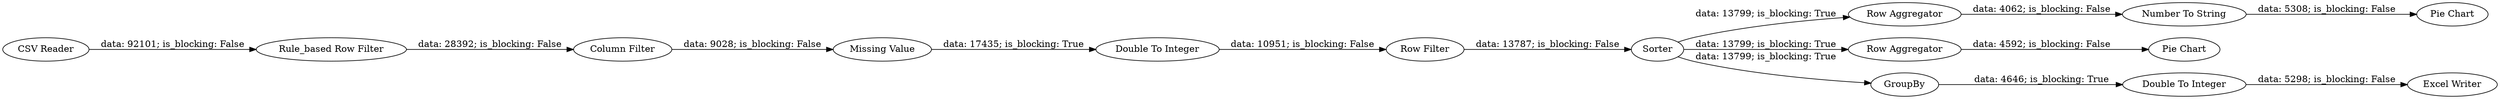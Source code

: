 digraph {
	"-1051129970181724869_35" [label="Double To Integer"]
	"-1051129970181724869_44" [label="Number To String"]
	"-1051129970181724869_34" [label="Missing Value"]
	"-1051129970181724869_45" [label="Pie Chart"]
	"-1051129970181724869_38" [label="Row Aggregator"]
	"-1051129970181724869_36" [label="Column Filter"]
	"-1051129970181724869_42" [label="Double To Integer"]
	"-1051129970181724869_33" [label="CSV Reader"]
	"-1051129970181724869_13" [label="Rule_based Row Filter"]
	"-1051129970181724869_41" [label=Sorter]
	"-1051129970181724869_40" [label="Row Filter"]
	"-1051129970181724869_39" [label="Row Aggregator"]
	"-1051129970181724869_37" [label=GroupBy]
	"-1051129970181724869_43" [label="Excel Writer"]
	"-1051129970181724869_47" [label="Pie Chart"]
	"-1051129970181724869_33" -> "-1051129970181724869_13" [label="data: 92101; is_blocking: False"]
	"-1051129970181724869_34" -> "-1051129970181724869_35" [label="data: 17435; is_blocking: True"]
	"-1051129970181724869_39" -> "-1051129970181724869_47" [label="data: 4592; is_blocking: False"]
	"-1051129970181724869_41" -> "-1051129970181724869_38" [label="data: 13799; is_blocking: True"]
	"-1051129970181724869_37" -> "-1051129970181724869_42" [label="data: 4646; is_blocking: True"]
	"-1051129970181724869_41" -> "-1051129970181724869_39" [label="data: 13799; is_blocking: True"]
	"-1051129970181724869_35" -> "-1051129970181724869_40" [label="data: 10951; is_blocking: False"]
	"-1051129970181724869_13" -> "-1051129970181724869_36" [label="data: 28392; is_blocking: False"]
	"-1051129970181724869_40" -> "-1051129970181724869_41" [label="data: 13787; is_blocking: False"]
	"-1051129970181724869_38" -> "-1051129970181724869_44" [label="data: 4062; is_blocking: False"]
	"-1051129970181724869_36" -> "-1051129970181724869_34" [label="data: 9028; is_blocking: False"]
	"-1051129970181724869_44" -> "-1051129970181724869_45" [label="data: 5308; is_blocking: False"]
	"-1051129970181724869_41" -> "-1051129970181724869_37" [label="data: 13799; is_blocking: True"]
	"-1051129970181724869_42" -> "-1051129970181724869_43" [label="data: 5298; is_blocking: False"]
	rankdir=LR
}
